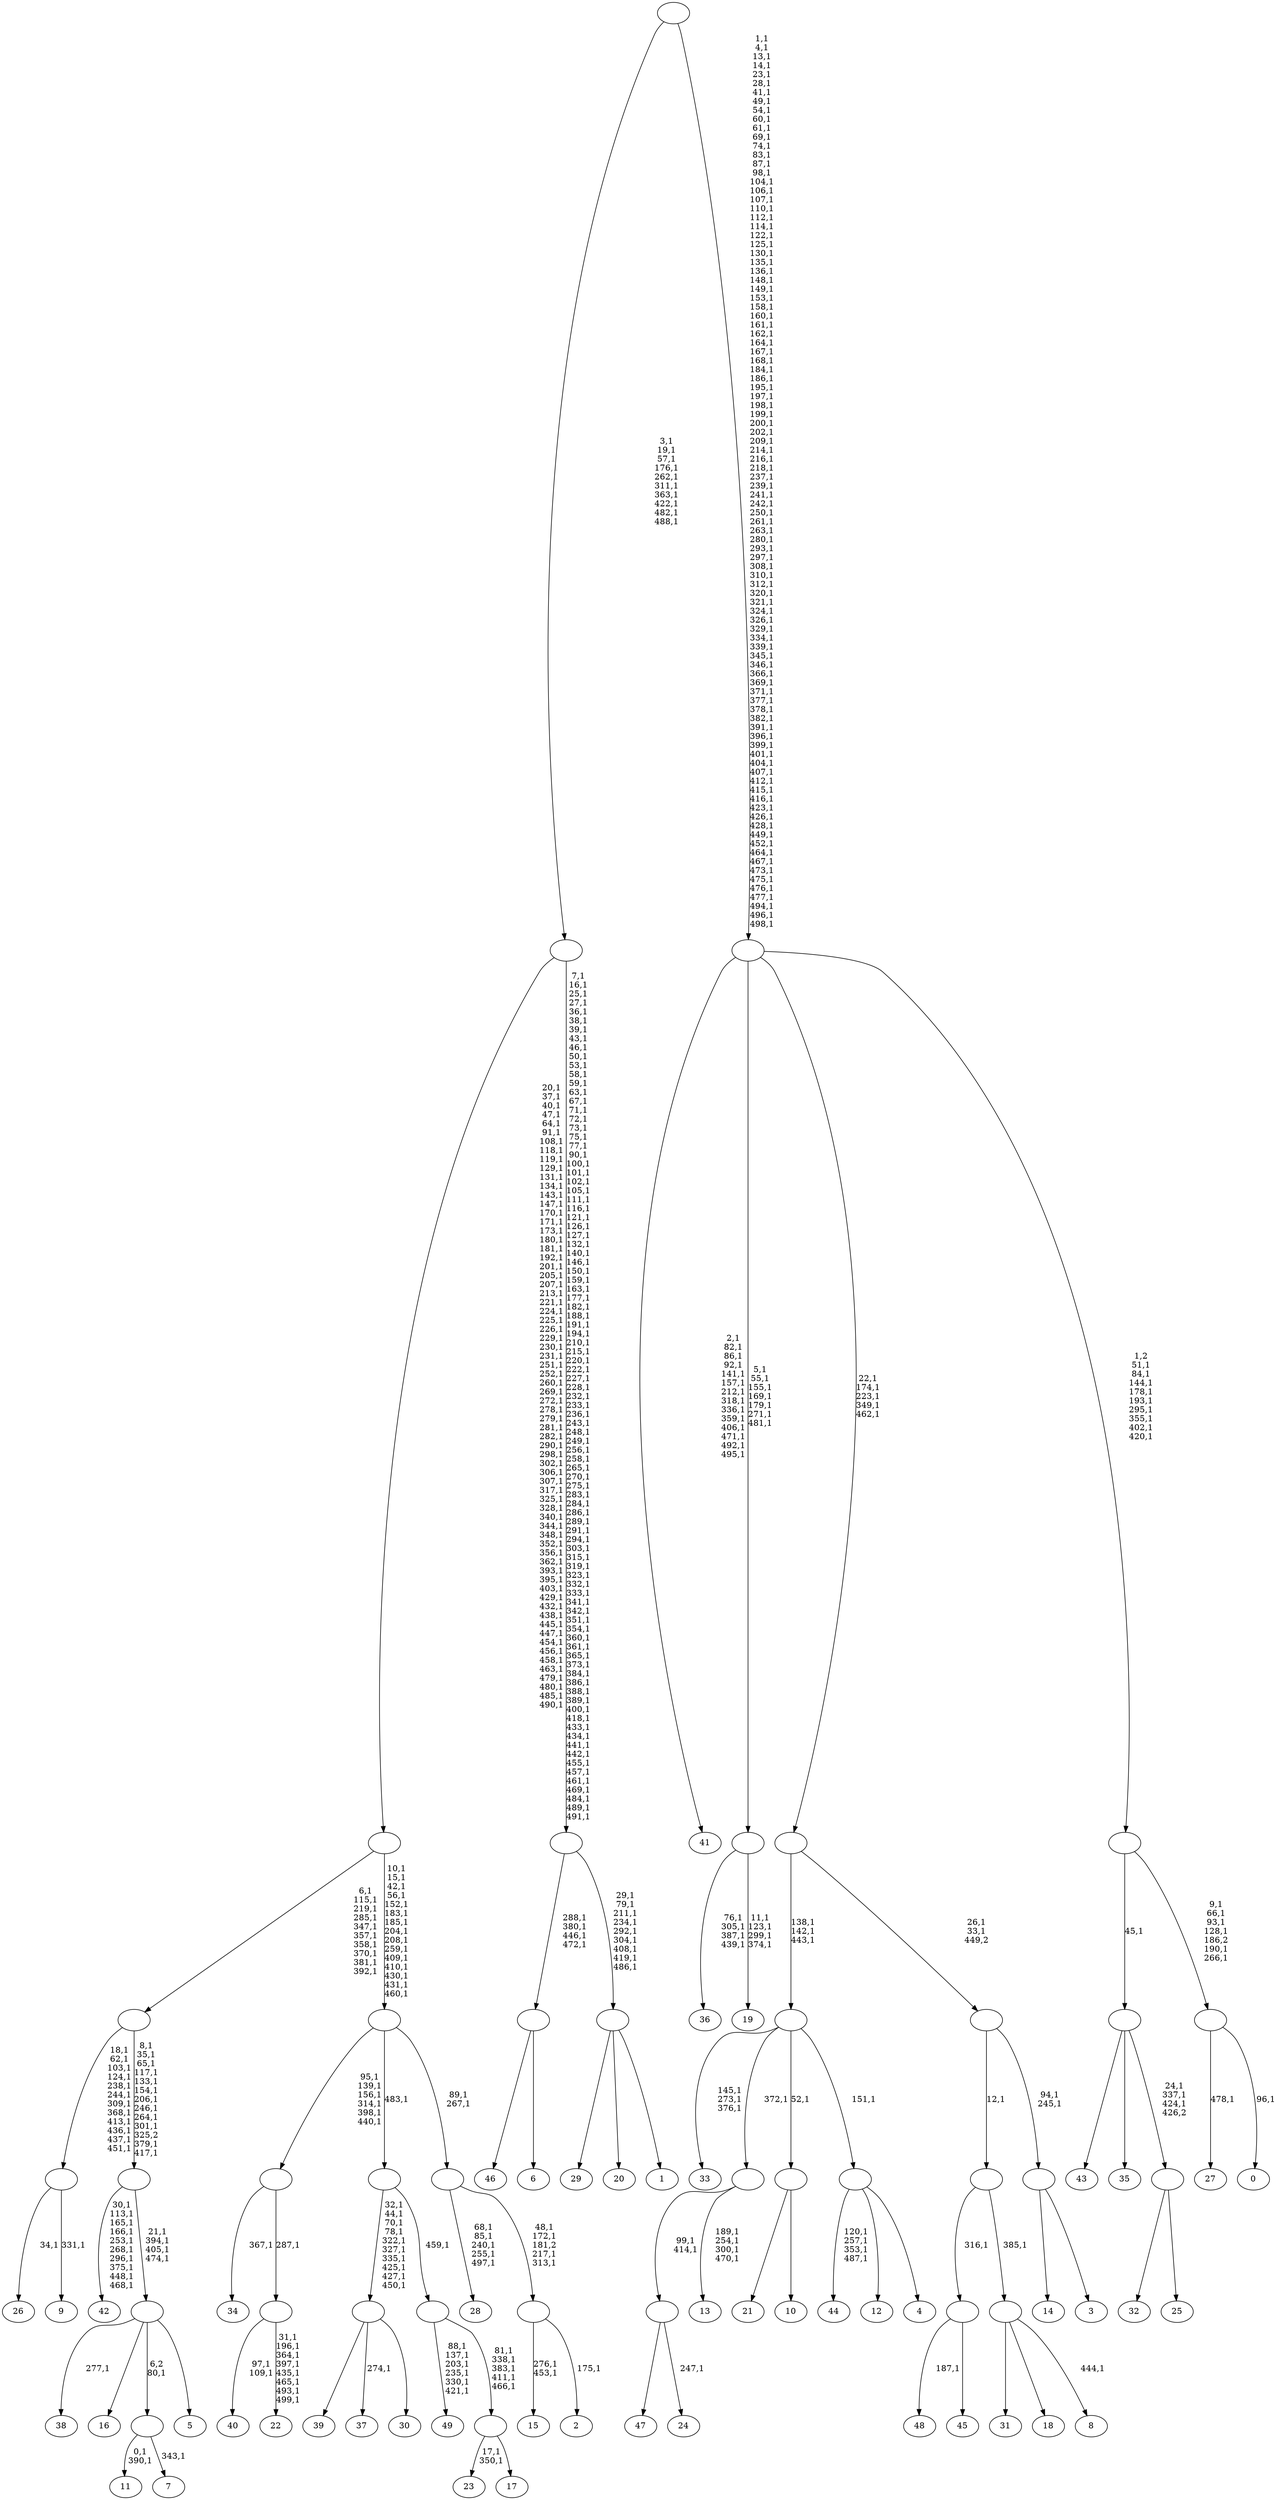 digraph T {
	550 [label="49"]
	543 [label="48"]
	541 [label="47"]
	540 [label="46"]
	539 [label="45"]
	538 [label=""]
	537 [label="44"]
	532 [label="43"]
	531 [label="42"]
	520 [label="41"]
	505 [label="40"]
	502 [label="39"]
	501 [label="38"]
	499 [label="37"]
	497 [label="36"]
	492 [label="35"]
	491 [label="34"]
	489 [label="33"]
	485 [label="32"]
	484 [label="31"]
	483 [label="30"]
	482 [label=""]
	472 [label="29"]
	471 [label="28"]
	465 [label="27"]
	463 [label="26"]
	461 [label="25"]
	460 [label=""]
	457 [label=""]
	456 [label="24"]
	454 [label=""]
	452 [label="23"]
	449 [label="22"]
	440 [label=""]
	439 [label=""]
	433 [label="21"]
	432 [label="20"]
	431 [label="19"]
	426 [label=""]
	419 [label="18"]
	418 [label="17"]
	417 [label=""]
	412 [label=""]
	411 [label=""]
	410 [label="16"]
	409 [label="15"]
	406 [label="14"]
	405 [label="13"]
	400 [label=""]
	399 [label="12"]
	398 [label="11"]
	395 [label="10"]
	394 [label=""]
	393 [label="9"]
	391 [label=""]
	379 [label="8"]
	377 [label=""]
	376 [label=""]
	375 [label="7"]
	373 [label=""]
	372 [label="6"]
	371 [label=""]
	367 [label="5"]
	366 [label=""]
	362 [label=""]
	350 [label=""]
	340 [label="4"]
	339 [label=""]
	338 [label=""]
	335 [label="3"]
	334 [label=""]
	332 [label=""]
	330 [label=""]
	325 [label="2"]
	323 [label=""]
	319 [label=""]
	317 [label=""]
	302 [label=""]
	232 [label="1"]
	231 [label=""]
	222 [label=""]
	127 [label=""]
	117 [label="0"]
	115 [label=""]
	109 [label=""]
	100 [label=""]
	0 [label=""]
	538 -> 543 [label="187,1"]
	538 -> 539 [label=""]
	482 -> 499 [label="274,1"]
	482 -> 502 [label=""]
	482 -> 483 [label=""]
	460 -> 485 [label=""]
	460 -> 461 [label=""]
	457 -> 460 [label="24,1\n337,1\n424,1\n426,2"]
	457 -> 532 [label=""]
	457 -> 492 [label=""]
	454 -> 456 [label="247,1"]
	454 -> 541 [label=""]
	440 -> 449 [label="31,1\n196,1\n364,1\n397,1\n435,1\n465,1\n493,1\n499,1"]
	440 -> 505 [label="97,1\n109,1"]
	439 -> 491 [label="367,1"]
	439 -> 440 [label="287,1"]
	426 -> 431 [label="11,1\n123,1\n299,1\n374,1"]
	426 -> 497 [label="76,1\n305,1\n387,1\n439,1"]
	417 -> 452 [label="17,1\n350,1"]
	417 -> 418 [label=""]
	412 -> 417 [label="81,1\n338,1\n383,1\n411,1\n466,1"]
	412 -> 550 [label="88,1\n137,1\n203,1\n235,1\n330,1\n421,1"]
	411 -> 482 [label="32,1\n44,1\n70,1\n78,1\n322,1\n327,1\n335,1\n425,1\n427,1\n450,1"]
	411 -> 412 [label="459,1"]
	400 -> 405 [label="189,1\n254,1\n300,1\n470,1"]
	400 -> 454 [label="99,1\n414,1"]
	394 -> 433 [label=""]
	394 -> 395 [label=""]
	391 -> 393 [label="331,1"]
	391 -> 463 [label="34,1"]
	377 -> 379 [label="444,1"]
	377 -> 484 [label=""]
	377 -> 419 [label=""]
	376 -> 538 [label="316,1"]
	376 -> 377 [label="385,1"]
	373 -> 375 [label="343,1"]
	373 -> 398 [label="0,1\n390,1"]
	371 -> 540 [label=""]
	371 -> 372 [label=""]
	366 -> 501 [label="277,1"]
	366 -> 410 [label=""]
	366 -> 373 [label="6,2\n80,1"]
	366 -> 367 [label=""]
	362 -> 366 [label="21,1\n394,1\n405,1\n474,1"]
	362 -> 531 [label="30,1\n113,1\n165,1\n166,1\n253,1\n268,1\n296,1\n375,1\n448,1\n468,1"]
	350 -> 362 [label="8,1\n35,1\n65,1\n117,1\n133,1\n154,1\n206,1\n246,1\n264,1\n301,1\n325,2\n379,1\n417,1"]
	350 -> 391 [label="18,1\n62,1\n103,1\n124,1\n238,1\n244,1\n309,1\n368,1\n413,1\n436,1\n437,1\n451,1"]
	339 -> 537 [label="120,1\n257,1\n353,1\n487,1"]
	339 -> 399 [label=""]
	339 -> 340 [label=""]
	338 -> 489 [label="145,1\n273,1\n376,1"]
	338 -> 400 [label="372,1"]
	338 -> 394 [label="52,1"]
	338 -> 339 [label="151,1"]
	334 -> 406 [label=""]
	334 -> 335 [label=""]
	332 -> 334 [label="94,1\n245,1"]
	332 -> 376 [label="12,1"]
	330 -> 332 [label="26,1\n33,1\n449,2"]
	330 -> 338 [label="138,1\n142,1\n443,1"]
	323 -> 325 [label="175,1"]
	323 -> 409 [label="276,1\n453,1"]
	319 -> 323 [label="48,1\n172,1\n181,2\n217,1\n313,1"]
	319 -> 471 [label="68,1\n85,1\n240,1\n255,1\n497,1"]
	317 -> 319 [label="89,1\n267,1"]
	317 -> 439 [label="95,1\n139,1\n156,1\n314,1\n398,1\n440,1"]
	317 -> 411 [label="483,1"]
	302 -> 317 [label="10,1\n15,1\n42,1\n56,1\n152,1\n183,1\n185,1\n204,1\n208,1\n259,1\n409,1\n410,1\n430,1\n431,1\n460,1"]
	302 -> 350 [label="6,1\n115,1\n219,1\n285,1\n347,1\n357,1\n358,1\n370,1\n381,1\n392,1"]
	231 -> 472 [label=""]
	231 -> 432 [label=""]
	231 -> 232 [label=""]
	222 -> 231 [label="29,1\n79,1\n211,1\n234,1\n292,1\n304,1\n408,1\n419,1\n486,1"]
	222 -> 371 [label="288,1\n380,1\n446,1\n472,1"]
	127 -> 222 [label="7,1\n16,1\n25,1\n27,1\n36,1\n38,1\n39,1\n43,1\n46,1\n50,1\n53,1\n58,1\n59,1\n63,1\n67,1\n71,1\n72,1\n73,1\n75,1\n77,1\n90,1\n100,1\n101,1\n102,1\n105,1\n111,1\n116,1\n121,1\n126,1\n127,1\n132,1\n140,1\n146,1\n150,1\n159,1\n163,1\n177,1\n182,1\n188,1\n191,1\n194,1\n210,1\n215,1\n220,1\n222,1\n227,1\n228,1\n232,1\n233,1\n236,1\n243,1\n248,1\n249,1\n256,1\n258,1\n265,1\n270,1\n275,1\n283,1\n284,1\n286,1\n289,1\n291,1\n294,1\n303,1\n315,1\n319,1\n323,1\n332,1\n333,1\n341,1\n342,1\n351,1\n354,1\n360,1\n361,1\n365,1\n373,1\n384,1\n386,1\n388,1\n389,1\n400,1\n418,1\n433,1\n434,1\n441,1\n442,1\n455,1\n457,1\n461,1\n469,1\n484,1\n489,1\n491,1"]
	127 -> 302 [label="20,1\n37,1\n40,1\n47,1\n64,1\n91,1\n108,1\n118,1\n119,1\n129,1\n131,1\n134,1\n143,1\n147,1\n170,1\n171,1\n173,1\n180,1\n181,1\n192,1\n201,1\n205,1\n207,1\n213,1\n221,1\n224,1\n225,1\n226,1\n229,1\n230,1\n231,1\n251,1\n252,1\n260,1\n269,1\n272,1\n278,1\n279,1\n281,1\n282,1\n290,1\n298,1\n302,1\n306,1\n307,1\n317,1\n325,1\n328,1\n340,1\n344,1\n348,1\n352,1\n356,1\n362,1\n393,1\n395,1\n403,1\n429,1\n432,1\n438,1\n445,1\n447,1\n454,1\n456,1\n458,1\n463,1\n479,1\n480,1\n485,1\n490,1"]
	115 -> 117 [label="96,1"]
	115 -> 465 [label="478,1"]
	109 -> 115 [label="9,1\n66,1\n93,1\n128,1\n186,2\n190,1\n266,1"]
	109 -> 457 [label="45,1"]
	100 -> 109 [label="1,2\n51,1\n84,1\n144,1\n178,1\n193,1\n295,1\n355,1\n402,1\n420,1"]
	100 -> 330 [label="22,1\n174,1\n223,1\n349,1\n462,1"]
	100 -> 426 [label="5,1\n55,1\n155,1\n169,1\n179,1\n271,1\n481,1"]
	100 -> 520 [label="2,1\n82,1\n86,1\n92,1\n141,1\n157,1\n212,1\n318,1\n336,1\n359,1\n406,1\n471,1\n492,1\n495,1"]
	0 -> 100 [label="1,1\n4,1\n13,1\n14,1\n23,1\n28,1\n41,1\n49,1\n54,1\n60,1\n61,1\n69,1\n74,1\n83,1\n87,1\n98,1\n104,1\n106,1\n107,1\n110,1\n112,1\n114,1\n122,1\n125,1\n130,1\n135,1\n136,1\n148,1\n149,1\n153,1\n158,1\n160,1\n161,1\n162,1\n164,1\n167,1\n168,1\n184,1\n186,1\n195,1\n197,1\n198,1\n199,1\n200,1\n202,1\n209,1\n214,1\n216,1\n218,1\n237,1\n239,1\n241,1\n242,1\n250,1\n261,1\n263,1\n280,1\n293,1\n297,1\n308,1\n310,1\n312,1\n320,1\n321,1\n324,1\n326,1\n329,1\n334,1\n339,1\n345,1\n346,1\n366,1\n369,1\n371,1\n377,1\n378,1\n382,1\n391,1\n396,1\n399,1\n401,1\n404,1\n407,1\n412,1\n415,1\n416,1\n423,1\n426,1\n428,1\n449,1\n452,1\n464,1\n467,1\n473,1\n475,1\n476,1\n477,1\n494,1\n496,1\n498,1"]
	0 -> 127 [label="3,1\n19,1\n57,1\n176,1\n262,1\n311,1\n363,1\n422,1\n482,1\n488,1"]
}
